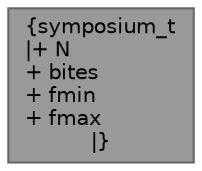 digraph "symposium_t"
{
 // LATEX_PDF_SIZE
  bgcolor="transparent";
  edge [fontname=Helvetica,fontsize=10,labelfontname=Helvetica,labelfontsize=10];
  node [fontname=Helvetica,fontsize=10,shape=box,height=0.2,width=0.4];
  Node1 [label="{symposium_t\n|+ N\l+ bites\l+ fmin\l+ fmax\l|}",height=0.2,width=0.4,color="gray40", fillcolor="grey60", style="filled", fontcolor="black",tooltip="A symposium definition."];
}
